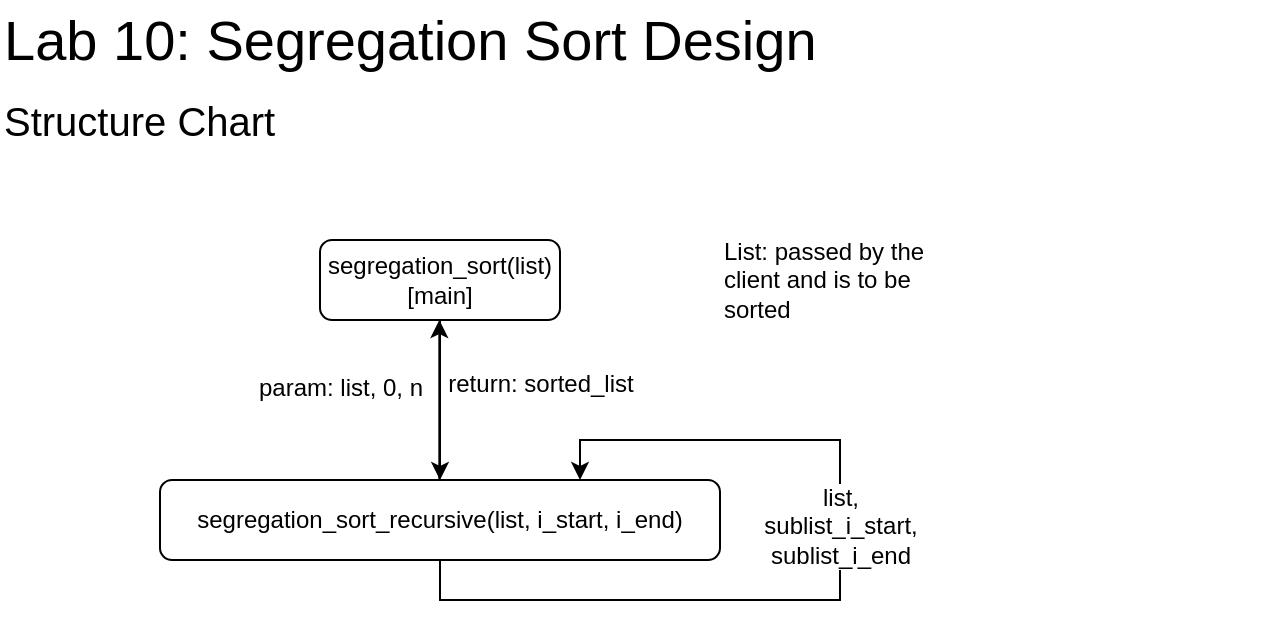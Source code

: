 <mxfile version="14.7.7" type="device"><diagram id="7ezCYxXDXU8jtIcB9Qfj" name="Page-1"><mxGraphModel dx="719" dy="541" grid="1" gridSize="10" guides="1" tooltips="1" connect="1" arrows="1" fold="1" page="1" pageScale="1" pageWidth="1100" pageHeight="850" math="0" shadow="0"><root><mxCell id="0"/><mxCell id="1" parent="0"/><mxCell id="DYOmkeLQCjiOBd1hFkKE-1" value="Lab 10: Segregation Sort Design" style="text;html=1;strokeColor=none;fillColor=none;align=left;verticalAlign=middle;whiteSpace=wrap;rounded=0;fontSize=28;horizontal=1;" vertex="1" parent="1"><mxGeometry x="40" y="40" width="640" height="40" as="geometry"/></mxCell><mxCell id="DYOmkeLQCjiOBd1hFkKE-2" value="Structure Chart" style="text;html=1;strokeColor=none;fillColor=none;align=left;verticalAlign=middle;whiteSpace=wrap;rounded=0;fontSize=20;" vertex="1" parent="1"><mxGeometry x="40" y="80" width="560" height="40" as="geometry"/></mxCell><mxCell id="DYOmkeLQCjiOBd1hFkKE-6" style="edgeStyle=orthogonalEdgeStyle;rounded=0;orthogonalLoop=1;jettySize=auto;html=1;exitX=0.5;exitY=1;exitDx=0;exitDy=0;entryX=0.5;entryY=0;entryDx=0;entryDy=0;fontSize=20;" edge="1" parent="1" source="DYOmkeLQCjiOBd1hFkKE-4" target="DYOmkeLQCjiOBd1hFkKE-5"><mxGeometry relative="1" as="geometry"/></mxCell><mxCell id="DYOmkeLQCjiOBd1hFkKE-4" value="&lt;div style=&quot;font-size: 12px&quot;&gt;&lt;span&gt;segregation_sort(list)&lt;/span&gt;&lt;br&gt;&lt;/div&gt;&lt;div style=&quot;font-size: 12px&quot;&gt;&lt;span&gt;&lt;font style=&quot;font-size: 12px&quot;&gt;[main]&lt;/font&gt;&lt;/span&gt;&lt;/div&gt;" style="rounded=1;whiteSpace=wrap;html=1;fontSize=20;align=center;" vertex="1" parent="1"><mxGeometry x="200" y="160" width="120" height="40" as="geometry"/></mxCell><mxCell id="DYOmkeLQCjiOBd1hFkKE-7" style="edgeStyle=orthogonalEdgeStyle;rounded=0;orthogonalLoop=1;jettySize=auto;html=1;exitX=0.5;exitY=0;exitDx=0;exitDy=0;entryX=0.5;entryY=1;entryDx=0;entryDy=0;fontSize=12;" edge="1" parent="1"><mxGeometry relative="1" as="geometry"><mxPoint x="259.66" y="280" as="sourcePoint"/><mxPoint x="259.66" y="200" as="targetPoint"/></mxGeometry></mxCell><mxCell id="DYOmkeLQCjiOBd1hFkKE-8" value="&lt;font style=&quot;font-size: 12px&quot;&gt;param: list, 0, n&lt;/font&gt;" style="edgeLabel;html=1;align=center;verticalAlign=middle;resizable=0;points=[];fontSize=20;" vertex="1" connectable="0" parent="DYOmkeLQCjiOBd1hFkKE-7"><mxGeometry x="-0.05" relative="1" as="geometry"><mxPoint x="-50" y="-12" as="offset"/></mxGeometry></mxCell><mxCell id="DYOmkeLQCjiOBd1hFkKE-16" value="return: sorted_list" style="edgeLabel;html=1;align=center;verticalAlign=middle;resizable=0;points=[];fontSize=12;" vertex="1" connectable="0" parent="DYOmkeLQCjiOBd1hFkKE-7"><mxGeometry x="0.169" y="-1" relative="1" as="geometry"><mxPoint x="49" y="-1" as="offset"/></mxGeometry></mxCell><mxCell id="DYOmkeLQCjiOBd1hFkKE-5" value="&lt;div style=&quot;font-size: 12px&quot;&gt;&lt;span&gt;segregation_sort_recursive(list, i_start, i_end)&lt;/span&gt;&lt;/div&gt;" style="rounded=1;whiteSpace=wrap;html=1;fontSize=20;align=center;" vertex="1" parent="1"><mxGeometry x="120" y="280" width="280" height="40" as="geometry"/></mxCell><mxCell id="DYOmkeLQCjiOBd1hFkKE-9" value="List: passed by the client and is to be sorted" style="text;html=1;strokeColor=none;fillColor=none;align=left;verticalAlign=middle;whiteSpace=wrap;rounded=0;fontSize=12;" vertex="1" parent="1"><mxGeometry x="400" y="160" width="110" height="40" as="geometry"/></mxCell><mxCell id="DYOmkeLQCjiOBd1hFkKE-12" style="edgeStyle=orthogonalEdgeStyle;rounded=0;orthogonalLoop=1;jettySize=auto;html=1;exitX=0.5;exitY=1;exitDx=0;exitDy=0;entryX=0.75;entryY=0;entryDx=0;entryDy=0;fontSize=12;" edge="1" parent="1" source="DYOmkeLQCjiOBd1hFkKE-5" target="DYOmkeLQCjiOBd1hFkKE-5"><mxGeometry relative="1" as="geometry"><Array as="points"><mxPoint x="260" y="340"/><mxPoint x="460" y="340"/><mxPoint x="460" y="260"/><mxPoint x="330" y="260"/></Array></mxGeometry></mxCell><mxCell id="DYOmkeLQCjiOBd1hFkKE-15" value="list, &lt;br&gt;sublist_i_start, &lt;br&gt;sublist_i_end" style="edgeLabel;html=1;align=center;verticalAlign=middle;resizable=0;points=[];fontSize=12;" vertex="1" connectable="0" parent="DYOmkeLQCjiOBd1hFkKE-12"><mxGeometry x="0.158" y="-2" relative="1" as="geometry"><mxPoint x="-2" y="3" as="offset"/></mxGeometry></mxCell></root></mxGraphModel></diagram></mxfile>